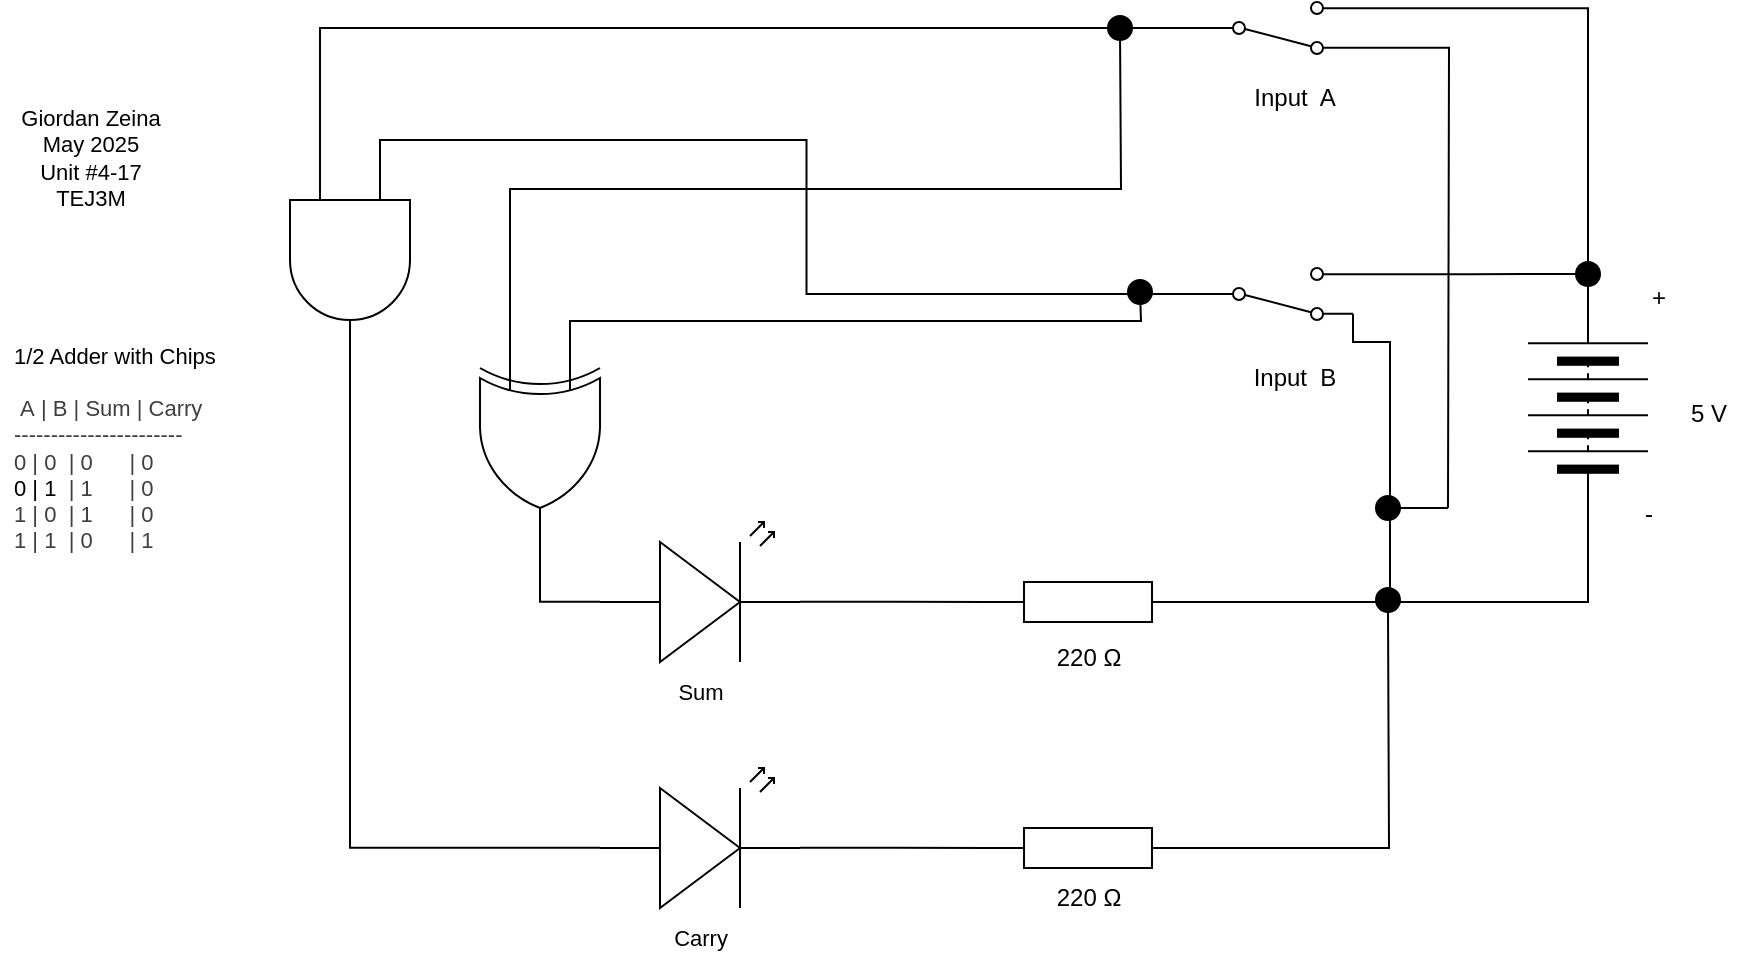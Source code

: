 <mxfile>
    <diagram id="bFR7rU6E0GQAdPCwdMwm" name="Page-1">
        <mxGraphModel dx="1414" dy="506" grid="1" gridSize="10" guides="1" tooltips="1" connect="1" arrows="1" fold="1" page="1" pageScale="1" pageWidth="827" pageHeight="1169" math="0" shadow="0">
            <root>
                <mxCell id="0"/>
                <mxCell id="1" parent="0"/>
                <mxCell id="2" value="&lt;div&gt;&lt;font color=&quot;#000000&quot;&gt;Giordan Zeina&lt;/font&gt;&lt;/div&gt;&lt;div&gt;&lt;font color=&quot;#000000&quot;&gt;May 2025&lt;/font&gt;&lt;/div&gt;&lt;div&gt;&lt;font color=&quot;#000000&quot;&gt;Unit #4-17&lt;/font&gt;&lt;/div&gt;&lt;div&gt;&lt;font color=&quot;#000000&quot;&gt;TEJ3M&lt;/font&gt;&lt;/div&gt;" style="text;html=1;align=center;verticalAlign=middle;resizable=0;points=[];autosize=1;strokeColor=none;fillColor=none;fontFamily=Helvetica;fontSize=11;fontColor=default;labelBackgroundColor=none;" vertex="1" parent="1">
                    <mxGeometry x="30" y="190" width="90" height="70" as="geometry"/>
                </mxCell>
                <mxCell id="3" value="" style="pointerEvents=1;verticalLabelPosition=bottom;shadow=0;dashed=0;align=center;html=1;verticalAlign=top;shape=mxgraph.electrical.resistors.resistor_1;" vertex="1" parent="1">
                    <mxGeometry x="524" y="437" width="100" height="20" as="geometry"/>
                </mxCell>
                <mxCell id="4" style="edgeStyle=orthogonalEdgeStyle;shape=connector;curved=0;rounded=0;html=1;exitX=1;exitY=0.12;exitDx=0;exitDy=0;strokeColor=default;align=center;verticalAlign=middle;fontFamily=Helvetica;fontSize=11;fontColor=default;labelBackgroundColor=default;endArrow=none;endFill=0;endSize=12;" edge="1" parent="1" source="20">
                    <mxGeometry relative="1" as="geometry">
                        <mxPoint x="824" y="280" as="targetPoint"/>
                        <mxPoint x="696.5" y="230.12" as="sourcePoint"/>
                        <Array as="points">
                            <mxPoint x="824" y="150"/>
                        </Array>
                    </mxGeometry>
                </mxCell>
                <mxCell id="5" style="edgeStyle=orthogonalEdgeStyle;shape=connector;curved=0;rounded=0;html=1;exitX=1;exitY=0.12;exitDx=0;exitDy=0;strokeColor=default;align=center;verticalAlign=middle;fontFamily=Helvetica;fontSize=11;fontColor=default;labelBackgroundColor=default;endArrow=oval;endFill=1;endSize=12;" edge="1" parent="1" source="7">
                    <mxGeometry relative="1" as="geometry">
                        <mxPoint x="824" y="283" as="targetPoint"/>
                    </mxGeometry>
                </mxCell>
                <mxCell id="6" style="edgeStyle=orthogonalEdgeStyle;shape=connector;curved=0;rounded=0;html=1;exitX=1;exitY=0.88;exitDx=0;exitDy=0;strokeColor=default;align=center;verticalAlign=middle;fontFamily=Helvetica;fontSize=11;fontColor=default;labelBackgroundColor=default;endArrow=oval;endFill=1;endSize=12;" edge="1" parent="1" source="7">
                    <mxGeometry relative="1" as="geometry">
                        <mxPoint x="724" y="446" as="targetPoint"/>
                        <mxPoint x="706.5" y="322.88" as="sourcePoint"/>
                        <Array as="points">
                            <mxPoint x="725" y="317"/>
                        </Array>
                    </mxGeometry>
                </mxCell>
                <mxCell id="7" value="" style="html=1;shape=mxgraph.electrical.electro-mechanical.twoWaySwitch;aspect=fixed;elSwitchState=2;flipV=1;" vertex="1" parent="1">
                    <mxGeometry x="631.5" y="280" width="75" height="26" as="geometry"/>
                </mxCell>
                <mxCell id="8" value="" style="verticalLabelPosition=bottom;shadow=0;dashed=0;align=center;html=1;verticalAlign=top;shape=mxgraph.electrical.opto_electronics.led_2;pointerEvents=1;" vertex="1" parent="1">
                    <mxGeometry x="330" y="407" width="100" height="70" as="geometry"/>
                </mxCell>
                <mxCell id="9" style="edgeStyle=orthogonalEdgeStyle;shape=connector;curved=0;rounded=0;html=1;exitX=1;exitY=0.5;exitDx=0;exitDy=0;strokeColor=default;align=center;verticalAlign=middle;fontFamily=Helvetica;fontSize=11;fontColor=default;labelBackgroundColor=default;endArrow=none;endFill=0;" edge="1" parent="1" source="10">
                    <mxGeometry relative="1" as="geometry">
                        <mxPoint x="824" y="230" as="targetPoint"/>
                    </mxGeometry>
                </mxCell>
                <mxCell id="10" value="" style="pointerEvents=1;verticalLabelPosition=bottom;shadow=0;dashed=0;align=center;html=1;verticalAlign=top;shape=mxgraph.electrical.miscellaneous.batteryStack;rotation=-90;" vertex="1" parent="1">
                    <mxGeometry x="774" y="320" width="100" height="60" as="geometry"/>
                </mxCell>
                <mxCell id="11" value="220&amp;nbsp;Ω" style="text;html=1;align=center;verticalAlign=middle;resizable=0;points=[];autosize=1;strokeColor=none;fillColor=none;" vertex="1" parent="1">
                    <mxGeometry x="544" y="460" width="60" height="30" as="geometry"/>
                </mxCell>
                <mxCell id="12" value="Input&amp;nbsp; A" style="text;html=1;align=center;verticalAlign=middle;resizable=0;points=[];autosize=1;strokeColor=none;fillColor=none;" vertex="1" parent="1">
                    <mxGeometry x="646.5" y="180" width="60" height="30" as="geometry"/>
                </mxCell>
                <mxCell id="13" value="5 V" style="text;html=1;align=center;verticalAlign=middle;resizable=0;points=[];autosize=1;strokeColor=none;fillColor=none;" vertex="1" parent="1">
                    <mxGeometry x="864" y="338" width="40" height="30" as="geometry"/>
                </mxCell>
                <mxCell id="14" value="-" style="text;html=1;align=center;verticalAlign=middle;resizable=0;points=[];autosize=1;strokeColor=none;fillColor=none;" vertex="1" parent="1">
                    <mxGeometry x="839" y="388" width="30" height="30" as="geometry"/>
                </mxCell>
                <mxCell id="15" value="+" style="text;html=1;align=center;verticalAlign=middle;resizable=0;points=[];autosize=1;strokeColor=none;fillColor=none;" vertex="1" parent="1">
                    <mxGeometry x="844" y="280" width="30" height="30" as="geometry"/>
                </mxCell>
                <mxCell id="16" style="edgeStyle=orthogonalEdgeStyle;shape=connector;curved=0;rounded=0;html=1;exitX=1;exitY=0.57;exitDx=0;exitDy=0;exitPerimeter=0;entryX=0;entryY=0.5;entryDx=0;entryDy=0;entryPerimeter=0;strokeColor=default;align=center;verticalAlign=middle;fontFamily=Helvetica;fontSize=11;fontColor=default;labelBackgroundColor=default;endArrow=none;endFill=0;" edge="1" parent="1" source="8" target="3">
                    <mxGeometry relative="1" as="geometry"/>
                </mxCell>
                <mxCell id="17" style="edgeStyle=orthogonalEdgeStyle;shape=connector;curved=0;rounded=0;html=1;exitX=0;exitY=0.5;exitDx=0;exitDy=0;entryX=1;entryY=0.5;entryDx=0;entryDy=0;entryPerimeter=0;strokeColor=default;align=center;verticalAlign=middle;fontFamily=Helvetica;fontSize=11;fontColor=default;labelBackgroundColor=default;endArrow=none;endFill=0;" edge="1" parent="1" source="10" target="3">
                    <mxGeometry relative="1" as="geometry"/>
                </mxCell>
                <mxCell id="18" value="Sum" style="text;html=1;align=center;verticalAlign=middle;resizable=0;points=[];autosize=1;strokeColor=none;fillColor=none;fontFamily=Helvetica;fontSize=11;fontColor=default;labelBackgroundColor=default;" vertex="1" parent="1">
                    <mxGeometry x="355" y="477" width="50" height="30" as="geometry"/>
                </mxCell>
                <mxCell id="19" style="edgeStyle=orthogonalEdgeStyle;shape=connector;curved=0;rounded=0;html=1;exitX=1;exitY=0.88;exitDx=0;exitDy=0;strokeColor=default;align=center;verticalAlign=middle;fontFamily=Helvetica;fontSize=11;fontColor=default;labelBackgroundColor=default;endArrow=none;endFill=0;endSize=12;" edge="1" parent="1" source="20">
                    <mxGeometry relative="1" as="geometry">
                        <mxPoint x="754" y="400" as="targetPoint"/>
                    </mxGeometry>
                </mxCell>
                <mxCell id="20" value="" style="html=1;shape=mxgraph.electrical.electro-mechanical.twoWaySwitch;aspect=fixed;elSwitchState=2;flipV=1;" vertex="1" parent="1">
                    <mxGeometry x="631.5" y="147" width="75" height="26" as="geometry"/>
                </mxCell>
                <mxCell id="22" value="Input&amp;nbsp; B" style="text;html=1;align=center;verticalAlign=middle;resizable=0;points=[];autosize=1;strokeColor=none;fillColor=none;" vertex="1" parent="1">
                    <mxGeometry x="646.5" y="320" width="60" height="30" as="geometry"/>
                </mxCell>
                <mxCell id="23" value="" style="edgeStyle=none;orthogonalLoop=1;jettySize=auto;html=1;rounded=0;strokeColor=default;align=center;verticalAlign=middle;fontFamily=Helvetica;fontSize=11;fontColor=default;labelBackgroundColor=default;endArrow=none;endFill=0;endSize=6;curved=0;startSize=12;startArrow=oval;startFill=1;" edge="1" parent="1">
                    <mxGeometry width="100" relative="1" as="geometry">
                        <mxPoint x="724" y="400" as="sourcePoint"/>
                        <mxPoint x="754" y="400" as="targetPoint"/>
                        <Array as="points"/>
                    </mxGeometry>
                </mxCell>
                <mxCell id="25" style="edgeStyle=orthogonalEdgeStyle;shape=connector;curved=0;rounded=0;html=1;exitX=1;exitY=0.5;exitDx=0;exitDy=0;exitPerimeter=0;entryX=0;entryY=0.57;entryDx=0;entryDy=0;entryPerimeter=0;strokeColor=default;align=center;verticalAlign=middle;fontFamily=Helvetica;fontSize=11;fontColor=default;labelBackgroundColor=default;endArrow=none;endFill=0;" edge="1" parent="1" source="27" target="8">
                    <mxGeometry relative="1" as="geometry">
                        <mxPoint x="299" y="425" as="sourcePoint"/>
                    </mxGeometry>
                </mxCell>
                <mxCell id="26" value="&lt;div&gt;&lt;font color=&quot;#000000&quot;&gt;1/2 Adder with Chips&lt;/font&gt;&lt;/div&gt;&lt;div&gt;&lt;span style=&quot;color: rgb(63, 63, 63); background-color: transparent;&quot;&gt;&lt;br&gt;&lt;/span&gt;&lt;/div&gt;&lt;div&gt;&lt;span style=&quot;color: rgb(63, 63, 63); background-color: transparent;&quot;&gt;&amp;nbsp;A&amp;nbsp;&lt;/span&gt;&lt;span style=&quot;color: rgb(63, 63, 63); background-color: transparent;&quot;&gt;| B&amp;nbsp;&lt;/span&gt;&lt;span style=&quot;color: rgb(63, 63, 63); background-color: transparent;&quot;&gt;|&amp;nbsp;&lt;/span&gt;&lt;span style=&quot;color: rgb(63, 63, 63); background-color: transparent;&quot;&gt;Sum&lt;/span&gt;&lt;span style=&quot;color: rgb(63, 63, 63); background-color: transparent; scrollbar-color: rgb(226, 226, 226) rgb(251, 251, 251);&quot;&gt;&amp;nbsp;&lt;/span&gt;&lt;span style=&quot;color: rgb(63, 63, 63); background-color: transparent; scrollbar-color: rgb(226, 226, 226) rgb(251, 251, 251);&quot;&gt;| Carry&lt;/span&gt;&lt;/div&gt;&lt;div&gt;&lt;span style=&quot;background-color: transparent; color: rgb(63, 63, 63);&quot;&gt;-----------------------&lt;/span&gt;&lt;/div&gt;&lt;div&gt;&lt;span style=&quot;color: rgb(63, 63, 63); background-color: transparent;&quot;&gt;0 | 0&amp;nbsp;&amp;nbsp;&lt;/span&gt;&lt;span style=&quot;background-color: transparent; color: rgb(63, 63, 63);&quot;&gt;| 0&amp;nbsp; &amp;nbsp; &amp;nbsp; &lt;/span&gt;&lt;span style=&quot;color: rgb(63, 63, 63); background-color: transparent;&quot;&gt;| 0&amp;nbsp;&lt;/span&gt;&lt;/div&gt;&lt;div&gt;&lt;font color=&quot;#000000&quot;&gt;0 | 1&amp;nbsp;&amp;nbsp;&lt;/font&gt;&lt;span style=&quot;color: rgb(63, 63, 63); background-color: transparent;&quot;&gt;| 1&amp;nbsp; &amp;nbsp; &amp;nbsp;&amp;nbsp;&lt;/span&gt;&lt;span style=&quot;color: rgb(63, 63, 63); background-color: transparent;&quot;&gt;| 0&amp;nbsp;&lt;/span&gt;&lt;/div&gt;&lt;div&gt;&lt;font color=&quot;#000000&quot;&gt;&lt;div style=&quot;color: rgb(63, 63, 63); scrollbar-color: rgb(226, 226, 226) rgb(251, 251, 251);&quot;&gt;&lt;span style=&quot;color: rgb(63, 63, 63); scrollbar-color: rgb(226, 226, 226) rgb(251, 251, 251);&quot;&gt;1 | 0&amp;nbsp;&amp;nbsp;&lt;/span&gt;&lt;span style=&quot;color: rgb(63, 63, 63); background-color: transparent;&quot;&gt;| 1&amp;nbsp; &amp;nbsp; &amp;nbsp;&amp;nbsp;&lt;/span&gt;&lt;span style=&quot;color: rgb(63, 63, 63); background-color: transparent;&quot;&gt;| 0&lt;/span&gt;&lt;/div&gt;&lt;div style=&quot;color: rgb(63, 63, 63); scrollbar-color: rgb(226, 226, 226) rgb(251, 251, 251);&quot;&gt;&lt;font style=&quot;scrollbar-color: rgb(226, 226, 226) rgb(251, 251, 251);&quot;&gt;1 | 1&amp;nbsp;&amp;nbsp;&lt;/font&gt;&lt;span style=&quot;color: rgb(63, 63, 63); background-color: transparent;&quot;&gt;| 0&amp;nbsp; &amp;nbsp; &amp;nbsp;&amp;nbsp;&lt;/span&gt;&lt;span style=&quot;color: rgb(63, 63, 63); background-color: transparent;&quot;&gt;| 1&lt;/span&gt;&lt;/div&gt;&lt;/font&gt;&lt;/div&gt;" style="text;html=1;align=left;verticalAlign=middle;resizable=0;points=[];autosize=1;strokeColor=none;fillColor=none;fontFamily=Helvetica;fontSize=11;fontColor=default;labelBackgroundColor=none;" vertex="1" parent="1">
                    <mxGeometry x="35" y="310" width="120" height="120" as="geometry"/>
                </mxCell>
                <mxCell id="40" style="edgeStyle=orthogonalEdgeStyle;shape=connector;curved=0;rounded=0;html=1;exitX=0;exitY=0.75;exitDx=0;exitDy=0;exitPerimeter=0;strokeColor=default;align=center;verticalAlign=middle;fontFamily=Helvetica;fontSize=11;fontColor=default;labelBackgroundColor=default;endArrow=oval;endFill=1;endSize=12;" edge="1" parent="1" source="27">
                    <mxGeometry relative="1" as="geometry">
                        <mxPoint x="590" y="160" as="targetPoint"/>
                    </mxGeometry>
                </mxCell>
                <mxCell id="41" style="edgeStyle=orthogonalEdgeStyle;shape=connector;curved=0;rounded=0;html=1;exitX=0;exitY=0.25;exitDx=0;exitDy=0;exitPerimeter=0;strokeColor=default;align=center;verticalAlign=middle;fontFamily=Helvetica;fontSize=11;fontColor=default;labelBackgroundColor=default;endArrow=oval;endFill=1;endSize=12;" edge="1" parent="1" source="27">
                    <mxGeometry relative="1" as="geometry">
                        <mxPoint x="600" y="292" as="targetPoint"/>
                        <mxPoint x="315" y="322" as="sourcePoint"/>
                    </mxGeometry>
                </mxCell>
                <mxCell id="27" value="" style="verticalLabelPosition=bottom;shadow=0;dashed=0;align=center;html=1;verticalAlign=top;shape=mxgraph.electrical.logic_gates.logic_gate;operation=xor;rotation=90;" vertex="1" parent="1">
                    <mxGeometry x="250" y="340" width="100" height="60" as="geometry"/>
                </mxCell>
                <mxCell id="42" style="edgeStyle=orthogonalEdgeStyle;shape=connector;curved=0;rounded=0;html=1;exitX=0;exitY=0.25;exitDx=0;exitDy=0;exitPerimeter=0;entryX=0;entryY=0.5;entryDx=0;entryDy=0;strokeColor=default;align=center;verticalAlign=middle;fontFamily=Helvetica;fontSize=11;fontColor=default;labelBackgroundColor=default;endArrow=none;endFill=0;" edge="1" parent="1" source="28" target="7">
                    <mxGeometry relative="1" as="geometry"/>
                </mxCell>
                <mxCell id="28" value="" style="verticalLabelPosition=bottom;shadow=0;dashed=0;align=center;html=1;verticalAlign=top;shape=mxgraph.electrical.logic_gates.logic_gate;operation=and;rotation=90;" vertex="1" parent="1">
                    <mxGeometry x="155" y="246" width="100" height="60" as="geometry"/>
                </mxCell>
                <mxCell id="29" value="" style="verticalLabelPosition=bottom;shadow=0;dashed=0;align=center;html=1;verticalAlign=top;shape=mxgraph.electrical.opto_electronics.led_2;pointerEvents=1;" vertex="1" parent="1">
                    <mxGeometry x="330" y="530" width="100" height="70" as="geometry"/>
                </mxCell>
                <mxCell id="43" style="edgeStyle=orthogonalEdgeStyle;shape=connector;curved=0;rounded=0;html=1;exitX=1;exitY=0.5;exitDx=0;exitDy=0;exitPerimeter=0;strokeColor=default;align=center;verticalAlign=middle;fontFamily=Helvetica;fontSize=11;fontColor=default;labelBackgroundColor=default;endArrow=none;endFill=0;" edge="1" parent="1" source="30">
                    <mxGeometry relative="1" as="geometry">
                        <mxPoint x="724" y="450" as="targetPoint"/>
                        <mxPoint x="628" y="570" as="sourcePoint"/>
                    </mxGeometry>
                </mxCell>
                <mxCell id="30" value="" style="pointerEvents=1;verticalLabelPosition=bottom;shadow=0;dashed=0;align=center;html=1;verticalAlign=top;shape=mxgraph.electrical.resistors.resistor_1;" vertex="1" parent="1">
                    <mxGeometry x="524" y="560" width="100" height="20" as="geometry"/>
                </mxCell>
                <mxCell id="34" style="edgeStyle=orthogonalEdgeStyle;shape=connector;curved=0;rounded=0;html=1;exitX=0;exitY=0.5;exitDx=0;exitDy=0;entryX=0;entryY=0.75;entryDx=0;entryDy=0;entryPerimeter=0;strokeColor=default;align=center;verticalAlign=middle;fontFamily=Helvetica;fontSize=11;fontColor=default;labelBackgroundColor=default;endArrow=none;endFill=0;" edge="1" parent="1" source="20" target="28">
                    <mxGeometry relative="1" as="geometry">
                        <Array as="points">
                            <mxPoint x="632" y="160"/>
                            <mxPoint x="190" y="160"/>
                        </Array>
                    </mxGeometry>
                </mxCell>
                <mxCell id="36" style="edgeStyle=orthogonalEdgeStyle;shape=connector;curved=0;rounded=0;html=1;exitX=1;exitY=0.5;exitDx=0;exitDy=0;exitPerimeter=0;entryX=0;entryY=0.57;entryDx=0;entryDy=0;entryPerimeter=0;strokeColor=default;align=center;verticalAlign=middle;fontFamily=Helvetica;fontSize=11;fontColor=default;labelBackgroundColor=default;endArrow=none;endFill=0;" edge="1" parent="1" source="28" target="29">
                    <mxGeometry relative="1" as="geometry"/>
                </mxCell>
                <mxCell id="37" style="edgeStyle=orthogonalEdgeStyle;shape=connector;curved=0;rounded=0;html=1;exitX=1;exitY=0.57;exitDx=0;exitDy=0;exitPerimeter=0;entryX=0;entryY=0.5;entryDx=0;entryDy=0;entryPerimeter=0;strokeColor=default;align=center;verticalAlign=middle;fontFamily=Helvetica;fontSize=11;fontColor=default;labelBackgroundColor=default;endArrow=none;endFill=0;" edge="1" parent="1" source="29" target="30">
                    <mxGeometry relative="1" as="geometry"/>
                </mxCell>
                <mxCell id="38" value="220&amp;nbsp;Ω" style="text;html=1;align=center;verticalAlign=middle;resizable=0;points=[];autosize=1;strokeColor=none;fillColor=none;" vertex="1" parent="1">
                    <mxGeometry x="544" y="580" width="60" height="30" as="geometry"/>
                </mxCell>
                <mxCell id="39" value="Carry" style="text;html=1;align=center;verticalAlign=middle;resizable=0;points=[];autosize=1;strokeColor=none;fillColor=none;fontFamily=Helvetica;fontSize=11;fontColor=default;labelBackgroundColor=default;" vertex="1" parent="1">
                    <mxGeometry x="355" y="600" width="50" height="30" as="geometry"/>
                </mxCell>
            </root>
        </mxGraphModel>
    </diagram>
</mxfile>